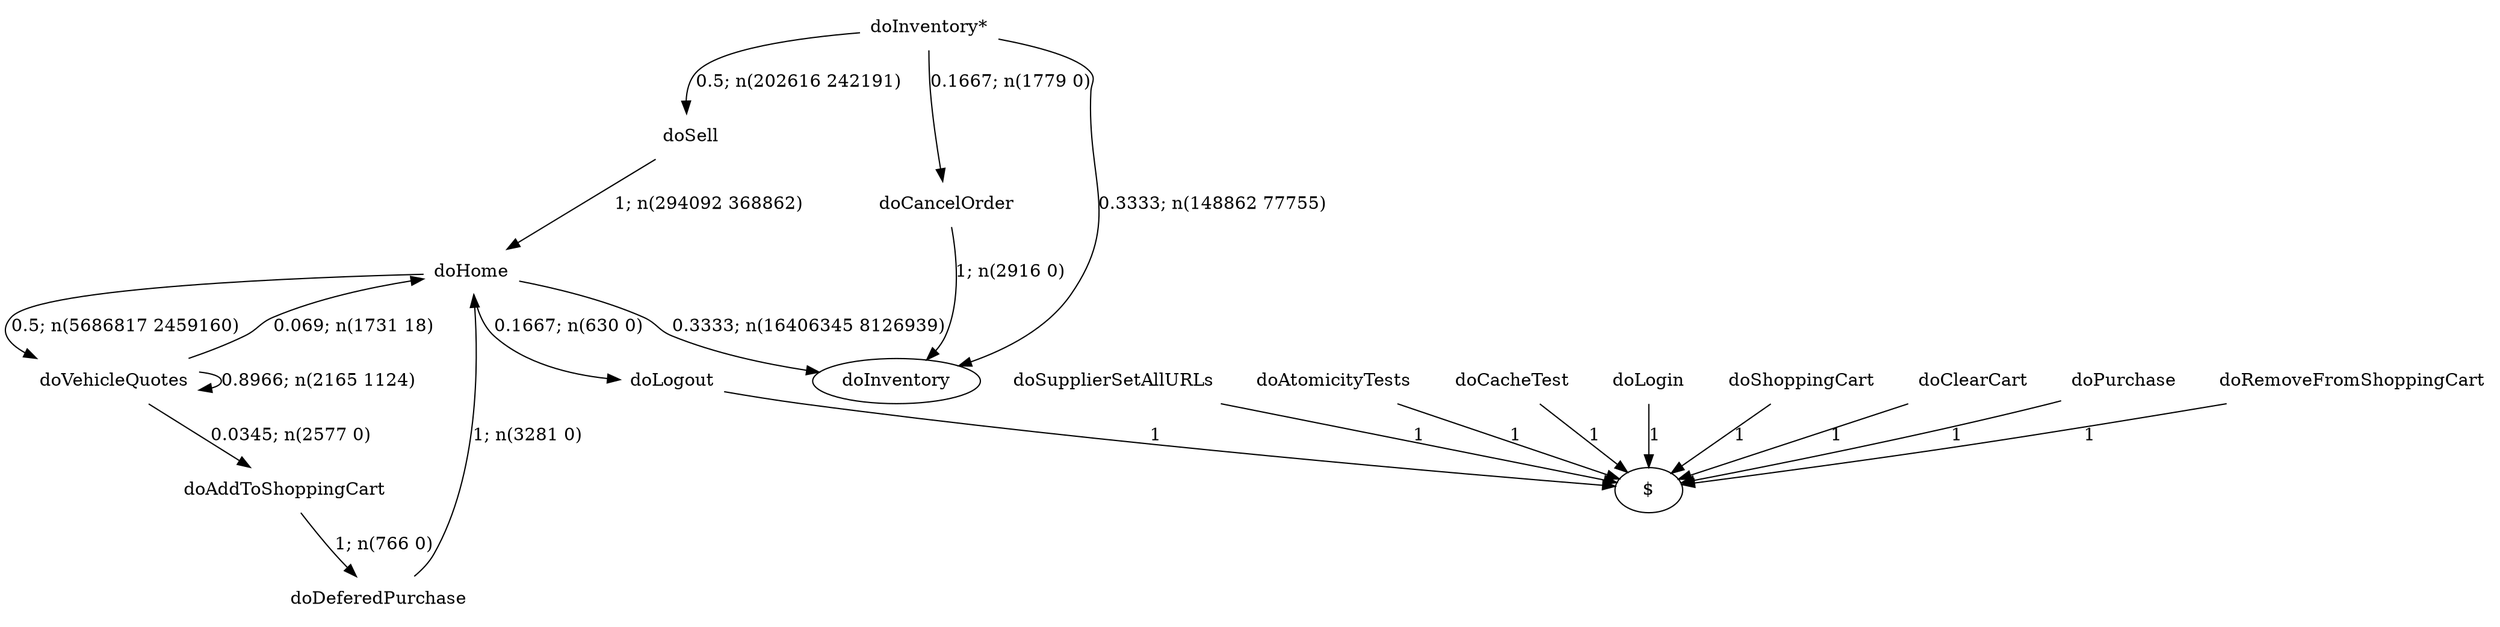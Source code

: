 digraph G {"doInventory*" [label="doInventory*",shape=none];"doSupplierSetAllURLs" [label="doSupplierSetAllURLs",shape=none];"doAtomicityTests" [label="doAtomicityTests",shape=none];"doCacheTest" [label="doCacheTest",shape=none];"doLogin" [label="doLogin",shape=none];"doVehicleQuotes" [label="doVehicleQuotes",shape=none];"doAddToShoppingCart" [label="doAddToShoppingCart",shape=none];"doDeferedPurchase" [label="doDeferedPurchase",shape=none];"doHome" [label="doHome",shape=none];"doShoppingCart" [label="doShoppingCart",shape=none];"doClearCart" [label="doClearCart",shape=none];"doPurchase" [label="doPurchase",shape=none];"doSell" [label="doSell",shape=none];"doLogout" [label="doLogout",shape=none];"doCancelOrder" [label="doCancelOrder",shape=none];"doRemoveFromShoppingCart" [label="doRemoveFromShoppingCart",shape=none];"doInventory*"->"doInventory" [style=solid,label="0.3333; n(148862 77755)"];"doInventory*"->"doSell" [style=solid,label="0.5; n(202616 242191)"];"doInventory*"->"doCancelOrder" [style=solid,label="0.1667; n(1779 0)"];"doSupplierSetAllURLs"->"$" [style=solid,label="1"];"doAtomicityTests"->"$" [style=solid,label="1"];"doCacheTest"->"$" [style=solid,label="1"];"doLogin"->"$" [style=solid,label="1"];"doVehicleQuotes"->"doVehicleQuotes" [style=solid,label="0.8966; n(2165 1124)"];"doVehicleQuotes"->"doAddToShoppingCart" [style=solid,label="0.0345; n(2577 0)"];"doVehicleQuotes"->"doHome" [style=solid,label="0.069; n(1731 18)"];"doAddToShoppingCart"->"doDeferedPurchase" [style=solid,label="1; n(766 0)"];"doDeferedPurchase"->"doHome" [style=solid,label="1; n(3281 0)"];"doHome"->"doInventory" [style=solid,label="0.3333; n(16406345 8126939)"];"doHome"->"doVehicleQuotes" [style=solid,label="0.5; n(5686817 2459160)"];"doHome"->"doLogout" [style=solid,label="0.1667; n(630 0)"];"doShoppingCart"->"$" [style=solid,label="1"];"doClearCart"->"$" [style=solid,label="1"];"doPurchase"->"$" [style=solid,label="1"];"doSell"->"doHome" [style=solid,label="1; n(294092 368862)"];"doLogout"->"$" [style=solid,label="1"];"doCancelOrder"->"doInventory" [style=solid,label="1; n(2916 0)"];"doRemoveFromShoppingCart"->"$" [style=solid,label="1"];}